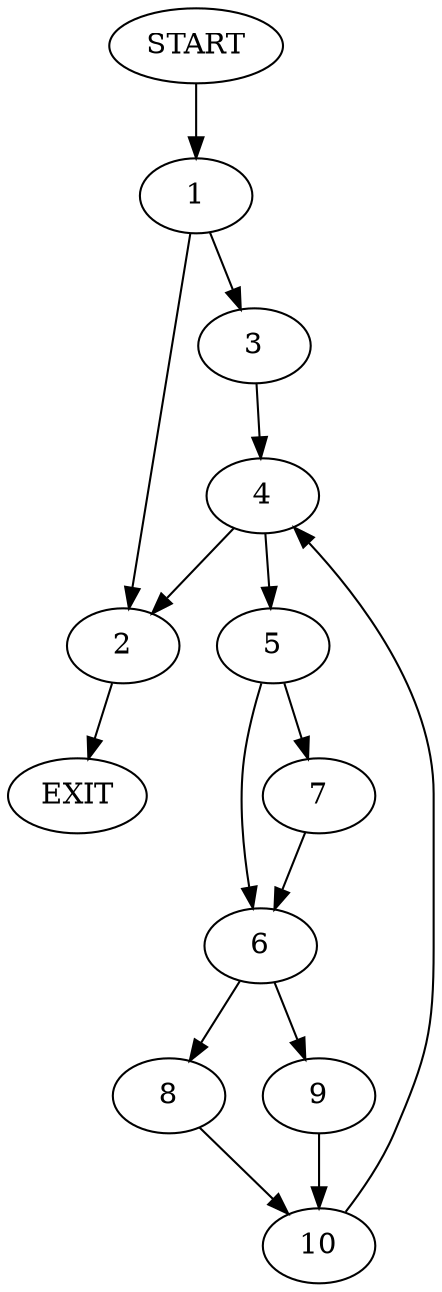 digraph {
0 [label="START"]
11 [label="EXIT"]
0 -> 1
1 -> 2
1 -> 3
2 -> 11
3 -> 4
4 -> 5
4 -> 2
5 -> 6
5 -> 7
6 -> 8
6 -> 9
7 -> 6
9 -> 10
8 -> 10
10 -> 4
}
